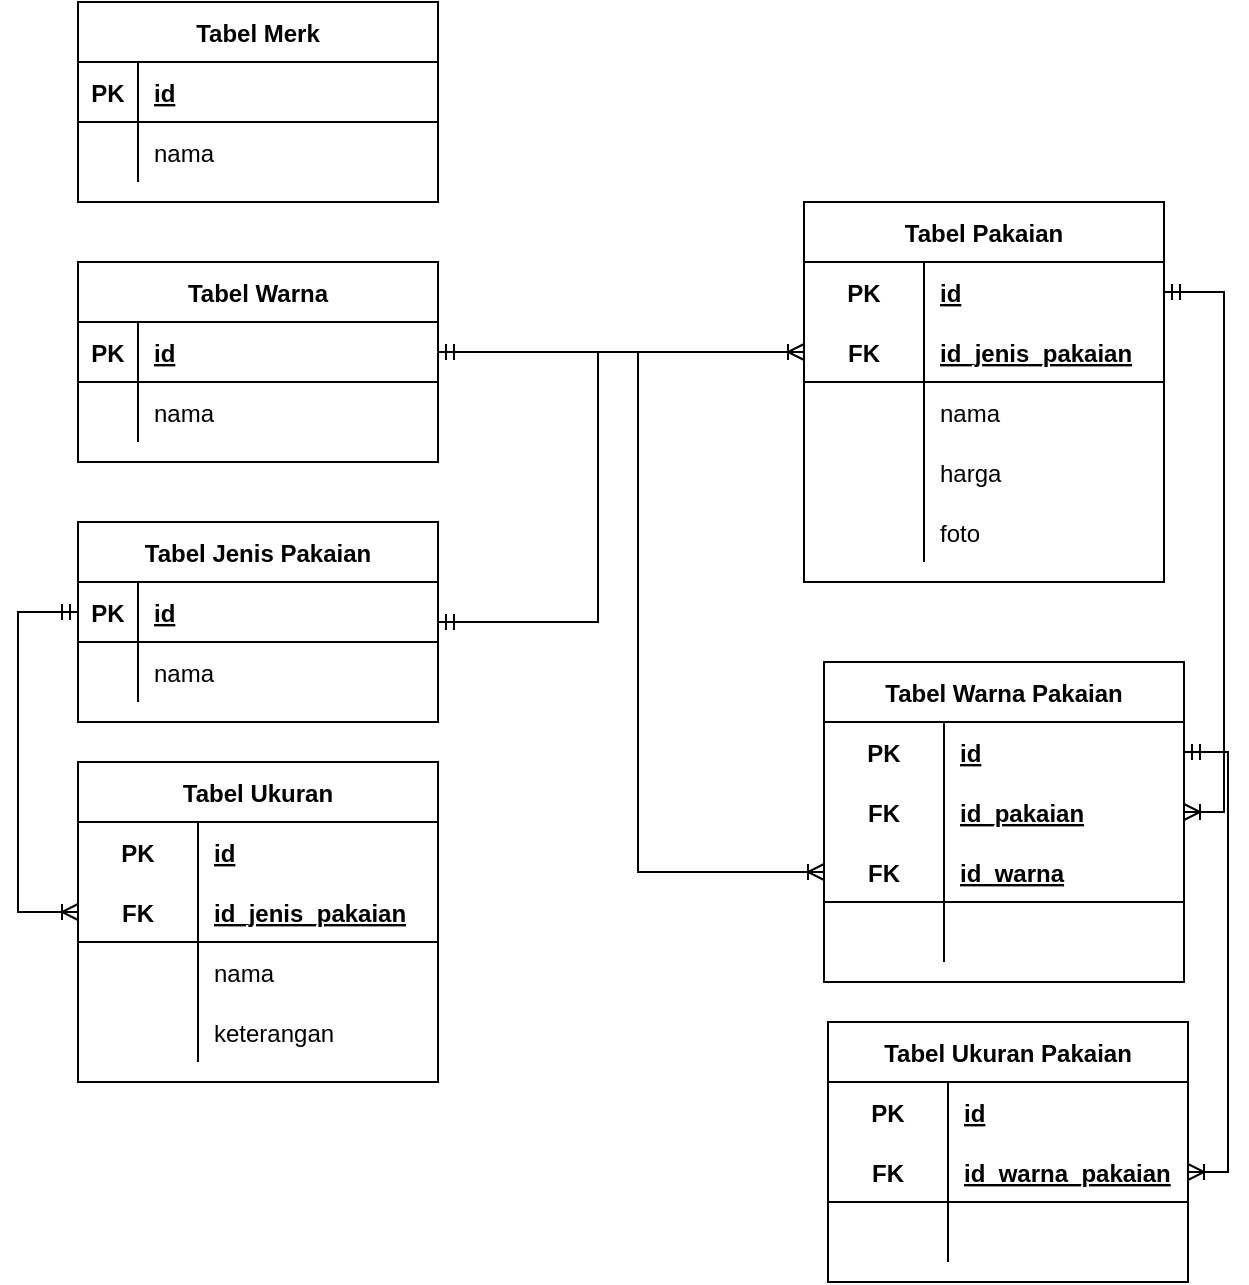 <mxfile version="20.5.1" type="github">
  <diagram id="e8OdLwDFIZkTJ4T7T-KY" name="Page-1">
    <mxGraphModel dx="1422" dy="800" grid="1" gridSize="10" guides="1" tooltips="1" connect="1" arrows="1" fold="1" page="1" pageScale="1" pageWidth="850" pageHeight="1100" math="0" shadow="0">
      <root>
        <mxCell id="0" />
        <mxCell id="1" parent="0" />
        <mxCell id="Obx3cWNFt33tF2TMDMy1-14" value="Tabel Warna" style="shape=table;startSize=30;container=1;collapsible=1;childLayout=tableLayout;fixedRows=1;rowLines=0;fontStyle=1;align=center;resizeLast=1;" parent="1" vertex="1">
          <mxGeometry x="50" y="220" width="180" height="100" as="geometry" />
        </mxCell>
        <mxCell id="Obx3cWNFt33tF2TMDMy1-15" value="" style="shape=tableRow;horizontal=0;startSize=0;swimlaneHead=0;swimlaneBody=0;fillColor=none;collapsible=0;dropTarget=0;points=[[0,0.5],[1,0.5]];portConstraint=eastwest;top=0;left=0;right=0;bottom=1;" parent="Obx3cWNFt33tF2TMDMy1-14" vertex="1">
          <mxGeometry y="30" width="180" height="30" as="geometry" />
        </mxCell>
        <mxCell id="Obx3cWNFt33tF2TMDMy1-16" value="PK" style="shape=partialRectangle;connectable=0;fillColor=none;top=0;left=0;bottom=0;right=0;fontStyle=1;overflow=hidden;" parent="Obx3cWNFt33tF2TMDMy1-15" vertex="1">
          <mxGeometry width="30" height="30" as="geometry">
            <mxRectangle width="30" height="30" as="alternateBounds" />
          </mxGeometry>
        </mxCell>
        <mxCell id="Obx3cWNFt33tF2TMDMy1-17" value="id" style="shape=partialRectangle;connectable=0;fillColor=none;top=0;left=0;bottom=0;right=0;align=left;spacingLeft=6;fontStyle=5;overflow=hidden;" parent="Obx3cWNFt33tF2TMDMy1-15" vertex="1">
          <mxGeometry x="30" width="150" height="30" as="geometry">
            <mxRectangle width="150" height="30" as="alternateBounds" />
          </mxGeometry>
        </mxCell>
        <mxCell id="Obx3cWNFt33tF2TMDMy1-18" value="" style="shape=tableRow;horizontal=0;startSize=0;swimlaneHead=0;swimlaneBody=0;fillColor=none;collapsible=0;dropTarget=0;points=[[0,0.5],[1,0.5]];portConstraint=eastwest;top=0;left=0;right=0;bottom=0;" parent="Obx3cWNFt33tF2TMDMy1-14" vertex="1">
          <mxGeometry y="60" width="180" height="30" as="geometry" />
        </mxCell>
        <mxCell id="Obx3cWNFt33tF2TMDMy1-19" value="" style="shape=partialRectangle;connectable=0;fillColor=none;top=0;left=0;bottom=0;right=0;editable=1;overflow=hidden;" parent="Obx3cWNFt33tF2TMDMy1-18" vertex="1">
          <mxGeometry width="30" height="30" as="geometry">
            <mxRectangle width="30" height="30" as="alternateBounds" />
          </mxGeometry>
        </mxCell>
        <mxCell id="Obx3cWNFt33tF2TMDMy1-20" value="nama" style="shape=partialRectangle;connectable=0;fillColor=none;top=0;left=0;bottom=0;right=0;align=left;spacingLeft=6;overflow=hidden;" parent="Obx3cWNFt33tF2TMDMy1-18" vertex="1">
          <mxGeometry x="30" width="150" height="30" as="geometry">
            <mxRectangle width="150" height="30" as="alternateBounds" />
          </mxGeometry>
        </mxCell>
        <mxCell id="Obx3cWNFt33tF2TMDMy1-27" value="Tabel Merk" style="shape=table;startSize=30;container=1;collapsible=1;childLayout=tableLayout;fixedRows=1;rowLines=0;fontStyle=1;align=center;resizeLast=1;" parent="1" vertex="1">
          <mxGeometry x="50" y="90" width="180" height="100" as="geometry" />
        </mxCell>
        <mxCell id="Obx3cWNFt33tF2TMDMy1-28" value="" style="shape=tableRow;horizontal=0;startSize=0;swimlaneHead=0;swimlaneBody=0;fillColor=none;collapsible=0;dropTarget=0;points=[[0,0.5],[1,0.5]];portConstraint=eastwest;top=0;left=0;right=0;bottom=1;" parent="Obx3cWNFt33tF2TMDMy1-27" vertex="1">
          <mxGeometry y="30" width="180" height="30" as="geometry" />
        </mxCell>
        <mxCell id="Obx3cWNFt33tF2TMDMy1-29" value="PK" style="shape=partialRectangle;connectable=0;fillColor=none;top=0;left=0;bottom=0;right=0;fontStyle=1;overflow=hidden;" parent="Obx3cWNFt33tF2TMDMy1-28" vertex="1">
          <mxGeometry width="30" height="30" as="geometry">
            <mxRectangle width="30" height="30" as="alternateBounds" />
          </mxGeometry>
        </mxCell>
        <mxCell id="Obx3cWNFt33tF2TMDMy1-30" value="id" style="shape=partialRectangle;connectable=0;fillColor=none;top=0;left=0;bottom=0;right=0;align=left;spacingLeft=6;fontStyle=5;overflow=hidden;" parent="Obx3cWNFt33tF2TMDMy1-28" vertex="1">
          <mxGeometry x="30" width="150" height="30" as="geometry">
            <mxRectangle width="150" height="30" as="alternateBounds" />
          </mxGeometry>
        </mxCell>
        <mxCell id="Obx3cWNFt33tF2TMDMy1-31" value="" style="shape=tableRow;horizontal=0;startSize=0;swimlaneHead=0;swimlaneBody=0;fillColor=none;collapsible=0;dropTarget=0;points=[[0,0.5],[1,0.5]];portConstraint=eastwest;top=0;left=0;right=0;bottom=0;" parent="Obx3cWNFt33tF2TMDMy1-27" vertex="1">
          <mxGeometry y="60" width="180" height="30" as="geometry" />
        </mxCell>
        <mxCell id="Obx3cWNFt33tF2TMDMy1-32" value="" style="shape=partialRectangle;connectable=0;fillColor=none;top=0;left=0;bottom=0;right=0;editable=1;overflow=hidden;" parent="Obx3cWNFt33tF2TMDMy1-31" vertex="1">
          <mxGeometry width="30" height="30" as="geometry">
            <mxRectangle width="30" height="30" as="alternateBounds" />
          </mxGeometry>
        </mxCell>
        <mxCell id="Obx3cWNFt33tF2TMDMy1-33" value="nama" style="shape=partialRectangle;connectable=0;fillColor=none;top=0;left=0;bottom=0;right=0;align=left;spacingLeft=6;overflow=hidden;" parent="Obx3cWNFt33tF2TMDMy1-31" vertex="1">
          <mxGeometry x="30" width="150" height="30" as="geometry">
            <mxRectangle width="150" height="30" as="alternateBounds" />
          </mxGeometry>
        </mxCell>
        <mxCell id="gSxOUYPgrcNKwOlKUKSh-52" style="edgeStyle=orthogonalEdgeStyle;rounded=0;orthogonalLoop=1;jettySize=auto;html=1;entryX=0;entryY=0.5;entryDx=0;entryDy=0;startArrow=ERmandOne;startFill=0;endArrow=ERoneToMany;endFill=0;" edge="1" parent="1" source="Obx3cWNFt33tF2TMDMy1-34" target="gSxOUYPgrcNKwOlKUKSh-18">
          <mxGeometry relative="1" as="geometry">
            <Array as="points">
              <mxPoint x="310" y="400" />
              <mxPoint x="310" y="265" />
            </Array>
          </mxGeometry>
        </mxCell>
        <mxCell id="Obx3cWNFt33tF2TMDMy1-34" value="Tabel Jenis Pakaian" style="shape=table;startSize=30;container=1;collapsible=1;childLayout=tableLayout;fixedRows=1;rowLines=0;fontStyle=1;align=center;resizeLast=1;" parent="1" vertex="1">
          <mxGeometry x="50" y="350" width="180" height="100" as="geometry" />
        </mxCell>
        <mxCell id="Obx3cWNFt33tF2TMDMy1-35" value="" style="shape=tableRow;horizontal=0;startSize=0;swimlaneHead=0;swimlaneBody=0;fillColor=none;collapsible=0;dropTarget=0;points=[[0,0.5],[1,0.5]];portConstraint=eastwest;top=0;left=0;right=0;bottom=1;" parent="Obx3cWNFt33tF2TMDMy1-34" vertex="1">
          <mxGeometry y="30" width="180" height="30" as="geometry" />
        </mxCell>
        <mxCell id="Obx3cWNFt33tF2TMDMy1-36" value="PK" style="shape=partialRectangle;connectable=0;fillColor=none;top=0;left=0;bottom=0;right=0;fontStyle=1;overflow=hidden;" parent="Obx3cWNFt33tF2TMDMy1-35" vertex="1">
          <mxGeometry width="30" height="30" as="geometry">
            <mxRectangle width="30" height="30" as="alternateBounds" />
          </mxGeometry>
        </mxCell>
        <mxCell id="Obx3cWNFt33tF2TMDMy1-37" value="id" style="shape=partialRectangle;connectable=0;fillColor=none;top=0;left=0;bottom=0;right=0;align=left;spacingLeft=6;fontStyle=5;overflow=hidden;" parent="Obx3cWNFt33tF2TMDMy1-35" vertex="1">
          <mxGeometry x="30" width="150" height="30" as="geometry">
            <mxRectangle width="150" height="30" as="alternateBounds" />
          </mxGeometry>
        </mxCell>
        <mxCell id="Obx3cWNFt33tF2TMDMy1-38" value="" style="shape=tableRow;horizontal=0;startSize=0;swimlaneHead=0;swimlaneBody=0;fillColor=none;collapsible=0;dropTarget=0;points=[[0,0.5],[1,0.5]];portConstraint=eastwest;top=0;left=0;right=0;bottom=0;" parent="Obx3cWNFt33tF2TMDMy1-34" vertex="1">
          <mxGeometry y="60" width="180" height="30" as="geometry" />
        </mxCell>
        <mxCell id="Obx3cWNFt33tF2TMDMy1-39" value="" style="shape=partialRectangle;connectable=0;fillColor=none;top=0;left=0;bottom=0;right=0;editable=1;overflow=hidden;" parent="Obx3cWNFt33tF2TMDMy1-38" vertex="1">
          <mxGeometry width="30" height="30" as="geometry">
            <mxRectangle width="30" height="30" as="alternateBounds" />
          </mxGeometry>
        </mxCell>
        <mxCell id="Obx3cWNFt33tF2TMDMy1-40" value="nama" style="shape=partialRectangle;connectable=0;fillColor=none;top=0;left=0;bottom=0;right=0;align=left;spacingLeft=6;overflow=hidden;" parent="Obx3cWNFt33tF2TMDMy1-38" vertex="1">
          <mxGeometry x="30" width="150" height="30" as="geometry">
            <mxRectangle width="150" height="30" as="alternateBounds" />
          </mxGeometry>
        </mxCell>
        <mxCell id="Obx3cWNFt33tF2TMDMy1-41" value="Tabel Ukuran" style="shape=table;startSize=30;container=1;collapsible=1;childLayout=tableLayout;fixedRows=1;rowLines=0;fontStyle=1;align=center;resizeLast=1;" parent="1" vertex="1">
          <mxGeometry x="50" y="470" width="180" height="160" as="geometry" />
        </mxCell>
        <mxCell id="Obx3cWNFt33tF2TMDMy1-42" value="" style="shape=tableRow;horizontal=0;startSize=0;swimlaneHead=0;swimlaneBody=0;fillColor=none;collapsible=0;dropTarget=0;points=[[0,0.5],[1,0.5]];portConstraint=eastwest;top=0;left=0;right=0;bottom=0;" parent="Obx3cWNFt33tF2TMDMy1-41" vertex="1">
          <mxGeometry y="30" width="180" height="30" as="geometry" />
        </mxCell>
        <mxCell id="Obx3cWNFt33tF2TMDMy1-43" value="PK" style="shape=partialRectangle;connectable=0;fillColor=none;top=0;left=0;bottom=0;right=0;fontStyle=1;overflow=hidden;" parent="Obx3cWNFt33tF2TMDMy1-42" vertex="1">
          <mxGeometry width="60" height="30" as="geometry">
            <mxRectangle width="60" height="30" as="alternateBounds" />
          </mxGeometry>
        </mxCell>
        <mxCell id="Obx3cWNFt33tF2TMDMy1-44" value="id" style="shape=partialRectangle;connectable=0;fillColor=none;top=0;left=0;bottom=0;right=0;align=left;spacingLeft=6;fontStyle=5;overflow=hidden;" parent="Obx3cWNFt33tF2TMDMy1-42" vertex="1">
          <mxGeometry x="60" width="120" height="30" as="geometry">
            <mxRectangle width="120" height="30" as="alternateBounds" />
          </mxGeometry>
        </mxCell>
        <mxCell id="Obx3cWNFt33tF2TMDMy1-45" value="" style="shape=tableRow;horizontal=0;startSize=0;swimlaneHead=0;swimlaneBody=0;fillColor=none;collapsible=0;dropTarget=0;points=[[0,0.5],[1,0.5]];portConstraint=eastwest;top=0;left=0;right=0;bottom=1;" parent="Obx3cWNFt33tF2TMDMy1-41" vertex="1">
          <mxGeometry y="60" width="180" height="30" as="geometry" />
        </mxCell>
        <mxCell id="Obx3cWNFt33tF2TMDMy1-46" value="FK" style="shape=partialRectangle;connectable=0;fillColor=none;top=0;left=0;bottom=0;right=0;fontStyle=1;overflow=hidden;" parent="Obx3cWNFt33tF2TMDMy1-45" vertex="1">
          <mxGeometry width="60" height="30" as="geometry">
            <mxRectangle width="60" height="30" as="alternateBounds" />
          </mxGeometry>
        </mxCell>
        <mxCell id="Obx3cWNFt33tF2TMDMy1-47" value="id_jenis_pakaian" style="shape=partialRectangle;connectable=0;fillColor=none;top=0;left=0;bottom=0;right=0;align=left;spacingLeft=6;fontStyle=5;overflow=hidden;" parent="Obx3cWNFt33tF2TMDMy1-45" vertex="1">
          <mxGeometry x="60" width="120" height="30" as="geometry">
            <mxRectangle width="120" height="30" as="alternateBounds" />
          </mxGeometry>
        </mxCell>
        <mxCell id="Obx3cWNFt33tF2TMDMy1-48" value="" style="shape=tableRow;horizontal=0;startSize=0;swimlaneHead=0;swimlaneBody=0;fillColor=none;collapsible=0;dropTarget=0;points=[[0,0.5],[1,0.5]];portConstraint=eastwest;top=0;left=0;right=0;bottom=0;" parent="Obx3cWNFt33tF2TMDMy1-41" vertex="1">
          <mxGeometry y="90" width="180" height="30" as="geometry" />
        </mxCell>
        <mxCell id="Obx3cWNFt33tF2TMDMy1-49" value="" style="shape=partialRectangle;connectable=0;fillColor=none;top=0;left=0;bottom=0;right=0;editable=1;overflow=hidden;" parent="Obx3cWNFt33tF2TMDMy1-48" vertex="1">
          <mxGeometry width="60" height="30" as="geometry">
            <mxRectangle width="60" height="30" as="alternateBounds" />
          </mxGeometry>
        </mxCell>
        <mxCell id="Obx3cWNFt33tF2TMDMy1-50" value="nama" style="shape=partialRectangle;connectable=0;fillColor=none;top=0;left=0;bottom=0;right=0;align=left;spacingLeft=6;overflow=hidden;" parent="Obx3cWNFt33tF2TMDMy1-48" vertex="1">
          <mxGeometry x="60" width="120" height="30" as="geometry">
            <mxRectangle width="120" height="30" as="alternateBounds" />
          </mxGeometry>
        </mxCell>
        <mxCell id="Obx3cWNFt33tF2TMDMy1-51" value="" style="shape=tableRow;horizontal=0;startSize=0;swimlaneHead=0;swimlaneBody=0;fillColor=none;collapsible=0;dropTarget=0;points=[[0,0.5],[1,0.5]];portConstraint=eastwest;top=0;left=0;right=0;bottom=0;" parent="Obx3cWNFt33tF2TMDMy1-41" vertex="1">
          <mxGeometry y="120" width="180" height="30" as="geometry" />
        </mxCell>
        <mxCell id="Obx3cWNFt33tF2TMDMy1-52" value="" style="shape=partialRectangle;connectable=0;fillColor=none;top=0;left=0;bottom=0;right=0;editable=1;overflow=hidden;" parent="Obx3cWNFt33tF2TMDMy1-51" vertex="1">
          <mxGeometry width="60" height="30" as="geometry">
            <mxRectangle width="60" height="30" as="alternateBounds" />
          </mxGeometry>
        </mxCell>
        <mxCell id="Obx3cWNFt33tF2TMDMy1-53" value="keterangan" style="shape=partialRectangle;connectable=0;fillColor=none;top=0;left=0;bottom=0;right=0;align=left;spacingLeft=6;overflow=hidden;" parent="Obx3cWNFt33tF2TMDMy1-51" vertex="1">
          <mxGeometry x="60" width="120" height="30" as="geometry">
            <mxRectangle width="120" height="30" as="alternateBounds" />
          </mxGeometry>
        </mxCell>
        <mxCell id="Obx3cWNFt33tF2TMDMy1-55" style="edgeStyle=orthogonalEdgeStyle;rounded=0;orthogonalLoop=1;jettySize=auto;html=1;entryX=0;entryY=0.5;entryDx=0;entryDy=0;endArrow=ERoneToMany;endFill=0;startArrow=ERmandOne;startFill=0;" parent="1" source="Obx3cWNFt33tF2TMDMy1-35" target="Obx3cWNFt33tF2TMDMy1-45" edge="1">
          <mxGeometry relative="1" as="geometry">
            <Array as="points">
              <mxPoint x="20" y="395" />
              <mxPoint x="20" y="545" />
            </Array>
          </mxGeometry>
        </mxCell>
        <mxCell id="gSxOUYPgrcNKwOlKUKSh-14" value="Tabel Pakaian" style="shape=table;startSize=30;container=1;collapsible=1;childLayout=tableLayout;fixedRows=1;rowLines=0;fontStyle=1;align=center;resizeLast=1;" vertex="1" parent="1">
          <mxGeometry x="413" y="190" width="180" height="190" as="geometry" />
        </mxCell>
        <mxCell id="gSxOUYPgrcNKwOlKUKSh-15" value="" style="shape=tableRow;horizontal=0;startSize=0;swimlaneHead=0;swimlaneBody=0;fillColor=none;collapsible=0;dropTarget=0;points=[[0,0.5],[1,0.5]];portConstraint=eastwest;top=0;left=0;right=0;bottom=0;" vertex="1" parent="gSxOUYPgrcNKwOlKUKSh-14">
          <mxGeometry y="30" width="180" height="30" as="geometry" />
        </mxCell>
        <mxCell id="gSxOUYPgrcNKwOlKUKSh-16" value="PK" style="shape=partialRectangle;connectable=0;fillColor=none;top=0;left=0;bottom=0;right=0;fontStyle=1;overflow=hidden;" vertex="1" parent="gSxOUYPgrcNKwOlKUKSh-15">
          <mxGeometry width="60" height="30" as="geometry">
            <mxRectangle width="60" height="30" as="alternateBounds" />
          </mxGeometry>
        </mxCell>
        <mxCell id="gSxOUYPgrcNKwOlKUKSh-17" value="id" style="shape=partialRectangle;connectable=0;fillColor=none;top=0;left=0;bottom=0;right=0;align=left;spacingLeft=6;fontStyle=5;overflow=hidden;" vertex="1" parent="gSxOUYPgrcNKwOlKUKSh-15">
          <mxGeometry x="60" width="120" height="30" as="geometry">
            <mxRectangle width="120" height="30" as="alternateBounds" />
          </mxGeometry>
        </mxCell>
        <mxCell id="gSxOUYPgrcNKwOlKUKSh-18" value="" style="shape=tableRow;horizontal=0;startSize=0;swimlaneHead=0;swimlaneBody=0;fillColor=none;collapsible=0;dropTarget=0;points=[[0,0.5],[1,0.5]];portConstraint=eastwest;top=0;left=0;right=0;bottom=1;" vertex="1" parent="gSxOUYPgrcNKwOlKUKSh-14">
          <mxGeometry y="60" width="180" height="30" as="geometry" />
        </mxCell>
        <mxCell id="gSxOUYPgrcNKwOlKUKSh-19" value="FK" style="shape=partialRectangle;connectable=0;fillColor=none;top=0;left=0;bottom=0;right=0;fontStyle=1;overflow=hidden;" vertex="1" parent="gSxOUYPgrcNKwOlKUKSh-18">
          <mxGeometry width="60" height="30" as="geometry">
            <mxRectangle width="60" height="30" as="alternateBounds" />
          </mxGeometry>
        </mxCell>
        <mxCell id="gSxOUYPgrcNKwOlKUKSh-20" value="id_jenis_pakaian" style="shape=partialRectangle;connectable=0;fillColor=none;top=0;left=0;bottom=0;right=0;align=left;spacingLeft=6;fontStyle=5;overflow=hidden;" vertex="1" parent="gSxOUYPgrcNKwOlKUKSh-18">
          <mxGeometry x="60" width="120" height="30" as="geometry">
            <mxRectangle width="120" height="30" as="alternateBounds" />
          </mxGeometry>
        </mxCell>
        <mxCell id="gSxOUYPgrcNKwOlKUKSh-21" value="" style="shape=tableRow;horizontal=0;startSize=0;swimlaneHead=0;swimlaneBody=0;fillColor=none;collapsible=0;dropTarget=0;points=[[0,0.5],[1,0.5]];portConstraint=eastwest;top=0;left=0;right=0;bottom=0;" vertex="1" parent="gSxOUYPgrcNKwOlKUKSh-14">
          <mxGeometry y="90" width="180" height="30" as="geometry" />
        </mxCell>
        <mxCell id="gSxOUYPgrcNKwOlKUKSh-22" value="" style="shape=partialRectangle;connectable=0;fillColor=none;top=0;left=0;bottom=0;right=0;editable=1;overflow=hidden;" vertex="1" parent="gSxOUYPgrcNKwOlKUKSh-21">
          <mxGeometry width="60" height="30" as="geometry">
            <mxRectangle width="60" height="30" as="alternateBounds" />
          </mxGeometry>
        </mxCell>
        <mxCell id="gSxOUYPgrcNKwOlKUKSh-23" value="nama" style="shape=partialRectangle;connectable=0;fillColor=none;top=0;left=0;bottom=0;right=0;align=left;spacingLeft=6;overflow=hidden;" vertex="1" parent="gSxOUYPgrcNKwOlKUKSh-21">
          <mxGeometry x="60" width="120" height="30" as="geometry">
            <mxRectangle width="120" height="30" as="alternateBounds" />
          </mxGeometry>
        </mxCell>
        <mxCell id="gSxOUYPgrcNKwOlKUKSh-24" value="" style="shape=tableRow;horizontal=0;startSize=0;swimlaneHead=0;swimlaneBody=0;fillColor=none;collapsible=0;dropTarget=0;points=[[0,0.5],[1,0.5]];portConstraint=eastwest;top=0;left=0;right=0;bottom=0;" vertex="1" parent="gSxOUYPgrcNKwOlKUKSh-14">
          <mxGeometry y="120" width="180" height="30" as="geometry" />
        </mxCell>
        <mxCell id="gSxOUYPgrcNKwOlKUKSh-25" value="" style="shape=partialRectangle;connectable=0;fillColor=none;top=0;left=0;bottom=0;right=0;editable=1;overflow=hidden;" vertex="1" parent="gSxOUYPgrcNKwOlKUKSh-24">
          <mxGeometry width="60" height="30" as="geometry">
            <mxRectangle width="60" height="30" as="alternateBounds" />
          </mxGeometry>
        </mxCell>
        <mxCell id="gSxOUYPgrcNKwOlKUKSh-26" value="harga" style="shape=partialRectangle;connectable=0;fillColor=none;top=0;left=0;bottom=0;right=0;align=left;spacingLeft=6;overflow=hidden;" vertex="1" parent="gSxOUYPgrcNKwOlKUKSh-24">
          <mxGeometry x="60" width="120" height="30" as="geometry">
            <mxRectangle width="120" height="30" as="alternateBounds" />
          </mxGeometry>
        </mxCell>
        <mxCell id="gSxOUYPgrcNKwOlKUKSh-27" value="" style="shape=tableRow;horizontal=0;startSize=0;swimlaneHead=0;swimlaneBody=0;fillColor=none;collapsible=0;dropTarget=0;points=[[0,0.5],[1,0.5]];portConstraint=eastwest;top=0;left=0;right=0;bottom=0;" vertex="1" parent="gSxOUYPgrcNKwOlKUKSh-14">
          <mxGeometry y="150" width="180" height="30" as="geometry" />
        </mxCell>
        <mxCell id="gSxOUYPgrcNKwOlKUKSh-28" value="" style="shape=partialRectangle;connectable=0;fillColor=none;top=0;left=0;bottom=0;right=0;editable=1;overflow=hidden;" vertex="1" parent="gSxOUYPgrcNKwOlKUKSh-27">
          <mxGeometry width="60" height="30" as="geometry">
            <mxRectangle width="60" height="30" as="alternateBounds" />
          </mxGeometry>
        </mxCell>
        <mxCell id="gSxOUYPgrcNKwOlKUKSh-29" value="foto" style="shape=partialRectangle;connectable=0;fillColor=none;top=0;left=0;bottom=0;right=0;align=left;spacingLeft=6;overflow=hidden;" vertex="1" parent="gSxOUYPgrcNKwOlKUKSh-27">
          <mxGeometry x="60" width="120" height="30" as="geometry">
            <mxRectangle width="120" height="30" as="alternateBounds" />
          </mxGeometry>
        </mxCell>
        <mxCell id="gSxOUYPgrcNKwOlKUKSh-30" value="Tabel Warna Pakaian" style="shape=table;startSize=30;container=1;collapsible=1;childLayout=tableLayout;fixedRows=1;rowLines=0;fontStyle=1;align=center;resizeLast=1;" vertex="1" parent="1">
          <mxGeometry x="423" y="420" width="180" height="160" as="geometry" />
        </mxCell>
        <mxCell id="gSxOUYPgrcNKwOlKUKSh-31" value="" style="shape=tableRow;horizontal=0;startSize=0;swimlaneHead=0;swimlaneBody=0;fillColor=none;collapsible=0;dropTarget=0;points=[[0,0.5],[1,0.5]];portConstraint=eastwest;top=0;left=0;right=0;bottom=0;" vertex="1" parent="gSxOUYPgrcNKwOlKUKSh-30">
          <mxGeometry y="30" width="180" height="30" as="geometry" />
        </mxCell>
        <mxCell id="gSxOUYPgrcNKwOlKUKSh-32" value="PK" style="shape=partialRectangle;connectable=0;fillColor=none;top=0;left=0;bottom=0;right=0;fontStyle=1;overflow=hidden;" vertex="1" parent="gSxOUYPgrcNKwOlKUKSh-31">
          <mxGeometry width="60" height="30" as="geometry">
            <mxRectangle width="60" height="30" as="alternateBounds" />
          </mxGeometry>
        </mxCell>
        <mxCell id="gSxOUYPgrcNKwOlKUKSh-33" value="id" style="shape=partialRectangle;connectable=0;fillColor=none;top=0;left=0;bottom=0;right=0;align=left;spacingLeft=6;fontStyle=5;overflow=hidden;" vertex="1" parent="gSxOUYPgrcNKwOlKUKSh-31">
          <mxGeometry x="60" width="120" height="30" as="geometry">
            <mxRectangle width="120" height="30" as="alternateBounds" />
          </mxGeometry>
        </mxCell>
        <mxCell id="gSxOUYPgrcNKwOlKUKSh-49" value="" style="shape=tableRow;horizontal=0;startSize=0;swimlaneHead=0;swimlaneBody=0;fillColor=none;collapsible=0;dropTarget=0;points=[[0,0.5],[1,0.5]];portConstraint=eastwest;top=0;left=0;right=0;bottom=0;" vertex="1" parent="gSxOUYPgrcNKwOlKUKSh-30">
          <mxGeometry y="60" width="180" height="30" as="geometry" />
        </mxCell>
        <mxCell id="gSxOUYPgrcNKwOlKUKSh-50" value="FK" style="shape=partialRectangle;connectable=0;fillColor=none;top=0;left=0;bottom=0;right=0;fontStyle=1;overflow=hidden;" vertex="1" parent="gSxOUYPgrcNKwOlKUKSh-49">
          <mxGeometry width="60" height="30" as="geometry">
            <mxRectangle width="60" height="30" as="alternateBounds" />
          </mxGeometry>
        </mxCell>
        <mxCell id="gSxOUYPgrcNKwOlKUKSh-51" value="id_pakaian" style="shape=partialRectangle;connectable=0;fillColor=none;top=0;left=0;bottom=0;right=0;align=left;spacingLeft=6;fontStyle=5;overflow=hidden;" vertex="1" parent="gSxOUYPgrcNKwOlKUKSh-49">
          <mxGeometry x="60" width="120" height="30" as="geometry">
            <mxRectangle width="120" height="30" as="alternateBounds" />
          </mxGeometry>
        </mxCell>
        <mxCell id="gSxOUYPgrcNKwOlKUKSh-34" value="" style="shape=tableRow;horizontal=0;startSize=0;swimlaneHead=0;swimlaneBody=0;fillColor=none;collapsible=0;dropTarget=0;points=[[0,0.5],[1,0.5]];portConstraint=eastwest;top=0;left=0;right=0;bottom=1;" vertex="1" parent="gSxOUYPgrcNKwOlKUKSh-30">
          <mxGeometry y="90" width="180" height="30" as="geometry" />
        </mxCell>
        <mxCell id="gSxOUYPgrcNKwOlKUKSh-35" value="FK" style="shape=partialRectangle;connectable=0;fillColor=none;top=0;left=0;bottom=0;right=0;fontStyle=1;overflow=hidden;" vertex="1" parent="gSxOUYPgrcNKwOlKUKSh-34">
          <mxGeometry width="60" height="30" as="geometry">
            <mxRectangle width="60" height="30" as="alternateBounds" />
          </mxGeometry>
        </mxCell>
        <mxCell id="gSxOUYPgrcNKwOlKUKSh-36" value="id_warna" style="shape=partialRectangle;connectable=0;fillColor=none;top=0;left=0;bottom=0;right=0;align=left;spacingLeft=6;fontStyle=5;overflow=hidden;" vertex="1" parent="gSxOUYPgrcNKwOlKUKSh-34">
          <mxGeometry x="60" width="120" height="30" as="geometry">
            <mxRectangle width="120" height="30" as="alternateBounds" />
          </mxGeometry>
        </mxCell>
        <mxCell id="gSxOUYPgrcNKwOlKUKSh-43" value="" style="shape=tableRow;horizontal=0;startSize=0;swimlaneHead=0;swimlaneBody=0;fillColor=none;collapsible=0;dropTarget=0;points=[[0,0.5],[1,0.5]];portConstraint=eastwest;top=0;left=0;right=0;bottom=0;" vertex="1" parent="gSxOUYPgrcNKwOlKUKSh-30">
          <mxGeometry y="120" width="180" height="30" as="geometry" />
        </mxCell>
        <mxCell id="gSxOUYPgrcNKwOlKUKSh-44" value="" style="shape=partialRectangle;connectable=0;fillColor=none;top=0;left=0;bottom=0;right=0;editable=1;overflow=hidden;" vertex="1" parent="gSxOUYPgrcNKwOlKUKSh-43">
          <mxGeometry width="60" height="30" as="geometry">
            <mxRectangle width="60" height="30" as="alternateBounds" />
          </mxGeometry>
        </mxCell>
        <mxCell id="gSxOUYPgrcNKwOlKUKSh-45" value="" style="shape=partialRectangle;connectable=0;fillColor=none;top=0;left=0;bottom=0;right=0;align=left;spacingLeft=6;overflow=hidden;" vertex="1" parent="gSxOUYPgrcNKwOlKUKSh-43">
          <mxGeometry x="60" width="120" height="30" as="geometry">
            <mxRectangle width="120" height="30" as="alternateBounds" />
          </mxGeometry>
        </mxCell>
        <mxCell id="gSxOUYPgrcNKwOlKUKSh-53" style="edgeStyle=orthogonalEdgeStyle;rounded=0;orthogonalLoop=1;jettySize=auto;html=1;entryX=1;entryY=0.5;entryDx=0;entryDy=0;startArrow=ERmandOne;startFill=0;endArrow=ERoneToMany;endFill=0;" edge="1" parent="1" source="gSxOUYPgrcNKwOlKUKSh-15" target="gSxOUYPgrcNKwOlKUKSh-49">
          <mxGeometry relative="1" as="geometry" />
        </mxCell>
        <mxCell id="gSxOUYPgrcNKwOlKUKSh-54" style="edgeStyle=orthogonalEdgeStyle;rounded=0;orthogonalLoop=1;jettySize=auto;html=1;entryX=0;entryY=0.5;entryDx=0;entryDy=0;startArrow=ERmandOne;startFill=0;endArrow=ERoneToMany;endFill=0;" edge="1" parent="1" source="Obx3cWNFt33tF2TMDMy1-15" target="gSxOUYPgrcNKwOlKUKSh-34">
          <mxGeometry relative="1" as="geometry">
            <Array as="points">
              <mxPoint x="330" y="265" />
              <mxPoint x="330" y="525" />
            </Array>
          </mxGeometry>
        </mxCell>
        <mxCell id="gSxOUYPgrcNKwOlKUKSh-55" value="Tabel Ukuran Pakaian" style="shape=table;startSize=30;container=1;collapsible=1;childLayout=tableLayout;fixedRows=1;rowLines=0;fontStyle=1;align=center;resizeLast=1;" vertex="1" parent="1">
          <mxGeometry x="425" y="600" width="180" height="130" as="geometry" />
        </mxCell>
        <mxCell id="gSxOUYPgrcNKwOlKUKSh-56" value="" style="shape=tableRow;horizontal=0;startSize=0;swimlaneHead=0;swimlaneBody=0;fillColor=none;collapsible=0;dropTarget=0;points=[[0,0.5],[1,0.5]];portConstraint=eastwest;top=0;left=0;right=0;bottom=0;" vertex="1" parent="gSxOUYPgrcNKwOlKUKSh-55">
          <mxGeometry y="30" width="180" height="30" as="geometry" />
        </mxCell>
        <mxCell id="gSxOUYPgrcNKwOlKUKSh-57" value="PK" style="shape=partialRectangle;connectable=0;fillColor=none;top=0;left=0;bottom=0;right=0;fontStyle=1;overflow=hidden;" vertex="1" parent="gSxOUYPgrcNKwOlKUKSh-56">
          <mxGeometry width="60" height="30" as="geometry">
            <mxRectangle width="60" height="30" as="alternateBounds" />
          </mxGeometry>
        </mxCell>
        <mxCell id="gSxOUYPgrcNKwOlKUKSh-58" value="id" style="shape=partialRectangle;connectable=0;fillColor=none;top=0;left=0;bottom=0;right=0;align=left;spacingLeft=6;fontStyle=5;overflow=hidden;" vertex="1" parent="gSxOUYPgrcNKwOlKUKSh-56">
          <mxGeometry x="60" width="120" height="30" as="geometry">
            <mxRectangle width="120" height="30" as="alternateBounds" />
          </mxGeometry>
        </mxCell>
        <mxCell id="gSxOUYPgrcNKwOlKUKSh-62" value="" style="shape=tableRow;horizontal=0;startSize=0;swimlaneHead=0;swimlaneBody=0;fillColor=none;collapsible=0;dropTarget=0;points=[[0,0.5],[1,0.5]];portConstraint=eastwest;top=0;left=0;right=0;bottom=1;" vertex="1" parent="gSxOUYPgrcNKwOlKUKSh-55">
          <mxGeometry y="60" width="180" height="30" as="geometry" />
        </mxCell>
        <mxCell id="gSxOUYPgrcNKwOlKUKSh-63" value="FK" style="shape=partialRectangle;connectable=0;fillColor=none;top=0;left=0;bottom=0;right=0;fontStyle=1;overflow=hidden;" vertex="1" parent="gSxOUYPgrcNKwOlKUKSh-62">
          <mxGeometry width="60" height="30" as="geometry">
            <mxRectangle width="60" height="30" as="alternateBounds" />
          </mxGeometry>
        </mxCell>
        <mxCell id="gSxOUYPgrcNKwOlKUKSh-64" value="id_warna_pakaian" style="shape=partialRectangle;connectable=0;fillColor=none;top=0;left=0;bottom=0;right=0;align=left;spacingLeft=6;fontStyle=5;overflow=hidden;" vertex="1" parent="gSxOUYPgrcNKwOlKUKSh-62">
          <mxGeometry x="60" width="120" height="30" as="geometry">
            <mxRectangle width="120" height="30" as="alternateBounds" />
          </mxGeometry>
        </mxCell>
        <mxCell id="gSxOUYPgrcNKwOlKUKSh-65" value="" style="shape=tableRow;horizontal=0;startSize=0;swimlaneHead=0;swimlaneBody=0;fillColor=none;collapsible=0;dropTarget=0;points=[[0,0.5],[1,0.5]];portConstraint=eastwest;top=0;left=0;right=0;bottom=0;" vertex="1" parent="gSxOUYPgrcNKwOlKUKSh-55">
          <mxGeometry y="90" width="180" height="30" as="geometry" />
        </mxCell>
        <mxCell id="gSxOUYPgrcNKwOlKUKSh-66" value="" style="shape=partialRectangle;connectable=0;fillColor=none;top=0;left=0;bottom=0;right=0;editable=1;overflow=hidden;" vertex="1" parent="gSxOUYPgrcNKwOlKUKSh-65">
          <mxGeometry width="60" height="30" as="geometry">
            <mxRectangle width="60" height="30" as="alternateBounds" />
          </mxGeometry>
        </mxCell>
        <mxCell id="gSxOUYPgrcNKwOlKUKSh-67" value="" style="shape=partialRectangle;connectable=0;fillColor=none;top=0;left=0;bottom=0;right=0;align=left;spacingLeft=6;overflow=hidden;" vertex="1" parent="gSxOUYPgrcNKwOlKUKSh-65">
          <mxGeometry x="60" width="120" height="30" as="geometry">
            <mxRectangle width="120" height="30" as="alternateBounds" />
          </mxGeometry>
        </mxCell>
        <mxCell id="gSxOUYPgrcNKwOlKUKSh-68" style="edgeStyle=orthogonalEdgeStyle;rounded=0;orthogonalLoop=1;jettySize=auto;html=1;entryX=1;entryY=0.5;entryDx=0;entryDy=0;startArrow=ERmandOne;startFill=0;endArrow=ERoneToMany;endFill=0;" edge="1" parent="1" source="gSxOUYPgrcNKwOlKUKSh-31" target="gSxOUYPgrcNKwOlKUKSh-62">
          <mxGeometry relative="1" as="geometry" />
        </mxCell>
      </root>
    </mxGraphModel>
  </diagram>
</mxfile>

